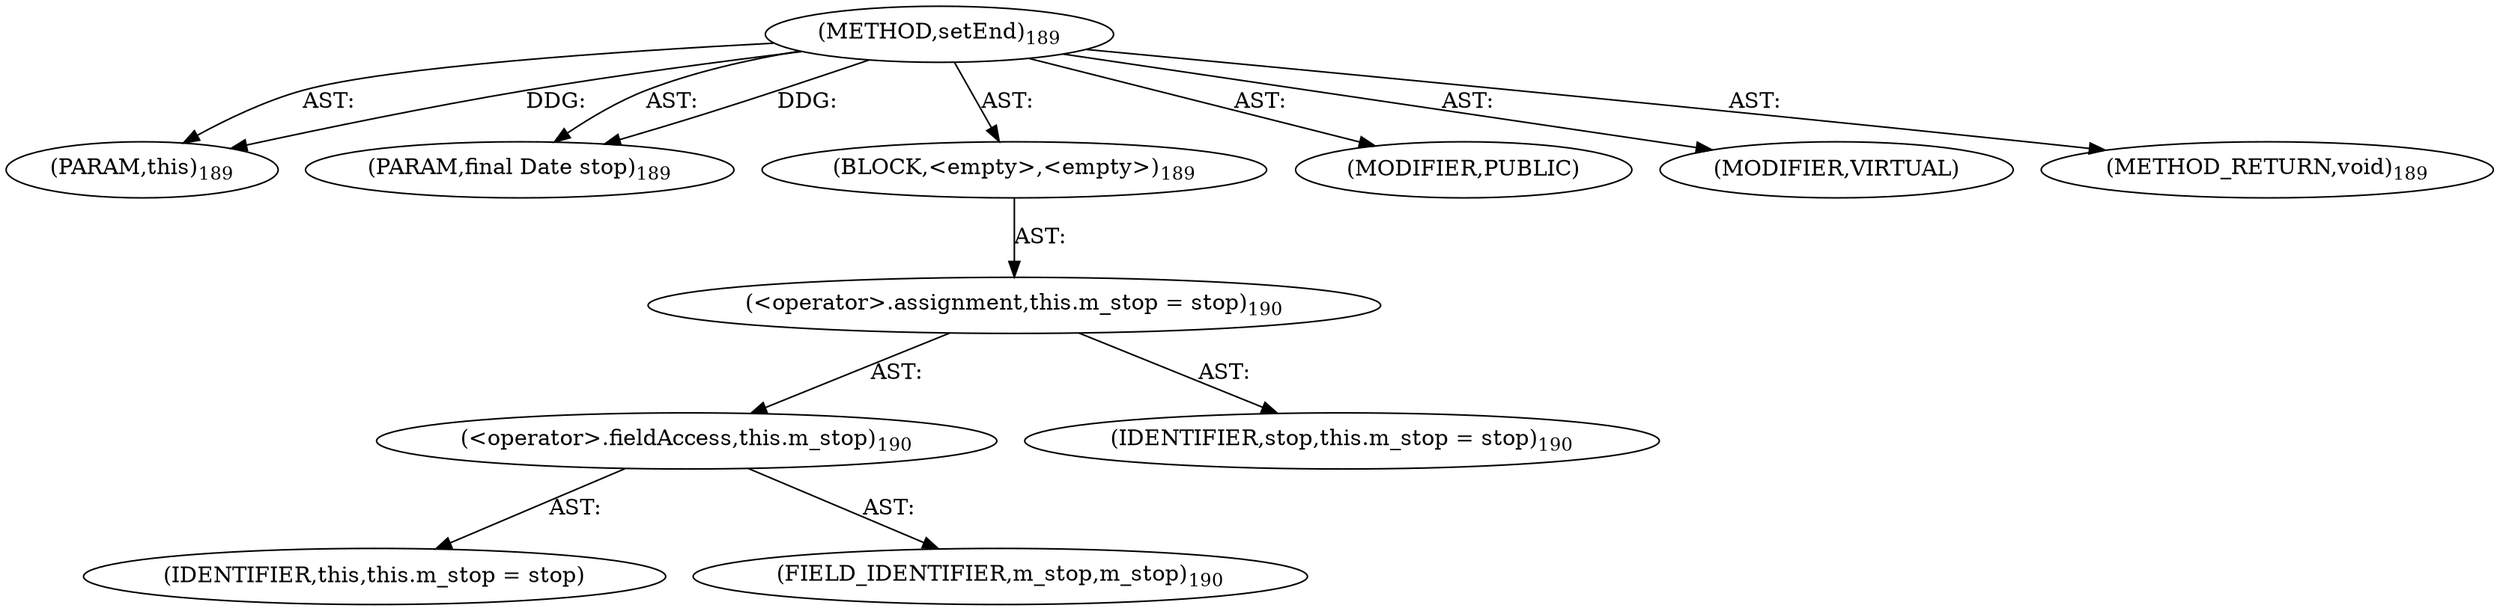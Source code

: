 digraph "setEnd" {  
"111669149701" [label = <(METHOD,setEnd)<SUB>189</SUB>> ]
"115964117006" [label = <(PARAM,this)<SUB>189</SUB>> ]
"115964117007" [label = <(PARAM,final Date stop)<SUB>189</SUB>> ]
"25769803781" [label = <(BLOCK,&lt;empty&gt;,&lt;empty&gt;)<SUB>189</SUB>> ]
"30064771082" [label = <(&lt;operator&gt;.assignment,this.m_stop = stop)<SUB>190</SUB>> ]
"30064771083" [label = <(&lt;operator&gt;.fieldAccess,this.m_stop)<SUB>190</SUB>> ]
"68719476758" [label = <(IDENTIFIER,this,this.m_stop = stop)> ]
"55834574853" [label = <(FIELD_IDENTIFIER,m_stop,m_stop)<SUB>190</SUB>> ]
"68719476759" [label = <(IDENTIFIER,stop,this.m_stop = stop)<SUB>190</SUB>> ]
"133143986193" [label = <(MODIFIER,PUBLIC)> ]
"133143986194" [label = <(MODIFIER,VIRTUAL)> ]
"128849018885" [label = <(METHOD_RETURN,void)<SUB>189</SUB>> ]
  "111669149701" -> "115964117006"  [ label = "AST: "] 
  "111669149701" -> "115964117007"  [ label = "AST: "] 
  "111669149701" -> "25769803781"  [ label = "AST: "] 
  "111669149701" -> "133143986193"  [ label = "AST: "] 
  "111669149701" -> "133143986194"  [ label = "AST: "] 
  "111669149701" -> "128849018885"  [ label = "AST: "] 
  "25769803781" -> "30064771082"  [ label = "AST: "] 
  "30064771082" -> "30064771083"  [ label = "AST: "] 
  "30064771082" -> "68719476759"  [ label = "AST: "] 
  "30064771083" -> "68719476758"  [ label = "AST: "] 
  "30064771083" -> "55834574853"  [ label = "AST: "] 
  "111669149701" -> "115964117006"  [ label = "DDG: "] 
  "111669149701" -> "115964117007"  [ label = "DDG: "] 
}
